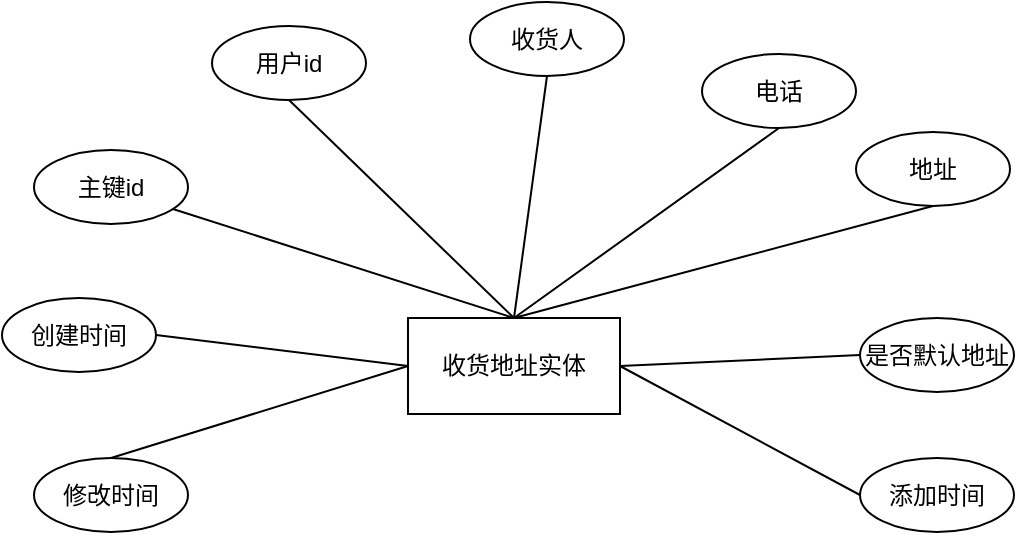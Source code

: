 <mxfile version="26.0.9">
  <diagram name="第 1 页" id="PeYwXXkPtL2VnwWjlEqT">
    <mxGraphModel dx="880" dy="468" grid="0" gridSize="10" guides="1" tooltips="1" connect="1" arrows="1" fold="1" page="1" pageScale="1" pageWidth="827" pageHeight="1169" math="0" shadow="0">
      <root>
        <mxCell id="0" />
        <mxCell id="1" parent="0" />
        <mxCell id="etYMj8kP8cxai1mDXrOa-1" value="收货地址实体" style="rounded=0;whiteSpace=wrap;html=1;" parent="1" vertex="1">
          <mxGeometry x="303" y="220" width="106" height="48" as="geometry" />
        </mxCell>
        <mxCell id="etYMj8kP8cxai1mDXrOa-2" style="rounded=0;orthogonalLoop=1;jettySize=auto;html=1;entryX=0.5;entryY=0;entryDx=0;entryDy=0;endArrow=none;startFill=0;" parent="1" target="etYMj8kP8cxai1mDXrOa-1" edge="1">
          <mxGeometry relative="1" as="geometry">
            <mxPoint x="185.471" y="165.49" as="sourcePoint" />
            <mxPoint x="340.99" y="221.024" as="targetPoint" />
          </mxGeometry>
        </mxCell>
        <mxCell id="etYMj8kP8cxai1mDXrOa-3" value="主键id" style="ellipse;whiteSpace=wrap;html=1;" parent="1" vertex="1">
          <mxGeometry x="116" y="136" width="77" height="37" as="geometry" />
        </mxCell>
        <mxCell id="etYMj8kP8cxai1mDXrOa-4" value="电话" style="ellipse;whiteSpace=wrap;html=1;" parent="1" vertex="1">
          <mxGeometry x="450" y="88" width="77" height="37" as="geometry" />
        </mxCell>
        <mxCell id="etYMj8kP8cxai1mDXrOa-5" value="收货人" style="ellipse;whiteSpace=wrap;html=1;" parent="1" vertex="1">
          <mxGeometry x="334" y="62" width="77" height="37" as="geometry" />
        </mxCell>
        <mxCell id="etYMj8kP8cxai1mDXrOa-6" value="地址" style="ellipse;whiteSpace=wrap;html=1;" parent="1" vertex="1">
          <mxGeometry x="527" y="127" width="77" height="37" as="geometry" />
        </mxCell>
        <mxCell id="etYMj8kP8cxai1mDXrOa-7" value="添加时间" style="ellipse;whiteSpace=wrap;html=1;" parent="1" vertex="1">
          <mxGeometry x="529" y="290" width="77" height="37" as="geometry" />
        </mxCell>
        <mxCell id="etYMj8kP8cxai1mDXrOa-9" value="创建时间" style="ellipse;whiteSpace=wrap;html=1;" parent="1" vertex="1">
          <mxGeometry x="100" y="210" width="77" height="37" as="geometry" />
        </mxCell>
        <mxCell id="etYMj8kP8cxai1mDXrOa-12" style="rounded=0;orthogonalLoop=1;jettySize=auto;html=1;endArrow=none;startFill=0;exitX=0.5;exitY=1;exitDx=0;exitDy=0;entryX=0.5;entryY=0;entryDx=0;entryDy=0;" parent="1" source="etYMj8kP8cxai1mDXrOa-14" target="etYMj8kP8cxai1mDXrOa-1" edge="1">
          <mxGeometry relative="1" as="geometry">
            <mxPoint x="328.5" y="116" as="sourcePoint" />
            <mxPoint x="334" y="218" as="targetPoint" />
          </mxGeometry>
        </mxCell>
        <mxCell id="etYMj8kP8cxai1mDXrOa-13" style="rounded=0;orthogonalLoop=1;jettySize=auto;html=1;entryX=0.5;entryY=0;entryDx=0;entryDy=0;endArrow=none;startFill=0;exitX=0.5;exitY=1;exitDx=0;exitDy=0;" parent="1" source="etYMj8kP8cxai1mDXrOa-5" target="etYMj8kP8cxai1mDXrOa-1" edge="1">
          <mxGeometry relative="1" as="geometry">
            <mxPoint x="339" y="136" as="sourcePoint" />
            <mxPoint x="344" y="238" as="targetPoint" />
          </mxGeometry>
        </mxCell>
        <mxCell id="etYMj8kP8cxai1mDXrOa-14" value="用户id" style="ellipse;whiteSpace=wrap;html=1;" parent="1" vertex="1">
          <mxGeometry x="205" y="74" width="77" height="37" as="geometry" />
        </mxCell>
        <mxCell id="etYMj8kP8cxai1mDXrOa-15" style="rounded=0;orthogonalLoop=1;jettySize=auto;html=1;endArrow=none;startFill=0;exitX=0.5;exitY=1;exitDx=0;exitDy=0;entryX=0.5;entryY=0;entryDx=0;entryDy=0;" parent="1" source="etYMj8kP8cxai1mDXrOa-4" target="etYMj8kP8cxai1mDXrOa-1" edge="1">
          <mxGeometry relative="1" as="geometry">
            <mxPoint x="383" y="109" as="sourcePoint" />
            <mxPoint x="351" y="215" as="targetPoint" />
          </mxGeometry>
        </mxCell>
        <mxCell id="etYMj8kP8cxai1mDXrOa-16" style="rounded=0;orthogonalLoop=1;jettySize=auto;html=1;endArrow=none;startFill=0;exitX=0.5;exitY=1;exitDx=0;exitDy=0;entryX=0.5;entryY=0;entryDx=0;entryDy=0;" parent="1" source="etYMj8kP8cxai1mDXrOa-6" target="etYMj8kP8cxai1mDXrOa-1" edge="1">
          <mxGeometry relative="1" as="geometry">
            <mxPoint x="499" y="135" as="sourcePoint" />
            <mxPoint x="361" y="225" as="targetPoint" />
          </mxGeometry>
        </mxCell>
        <mxCell id="etYMj8kP8cxai1mDXrOa-20" style="rounded=0;orthogonalLoop=1;jettySize=auto;html=1;endArrow=none;startFill=0;entryX=0;entryY=0.5;entryDx=0;entryDy=0;exitX=1;exitY=0.5;exitDx=0;exitDy=0;" parent="1" source="etYMj8kP8cxai1mDXrOa-9" target="etYMj8kP8cxai1mDXrOa-1" edge="1">
          <mxGeometry relative="1" as="geometry">
            <mxPoint x="336" y="334" as="sourcePoint" />
            <mxPoint x="366" y="278" as="targetPoint" />
          </mxGeometry>
        </mxCell>
        <mxCell id="etYMj8kP8cxai1mDXrOa-21" style="rounded=0;orthogonalLoop=1;jettySize=auto;html=1;endArrow=none;startFill=0;entryX=1;entryY=0.5;entryDx=0;entryDy=0;exitX=0;exitY=0.5;exitDx=0;exitDy=0;" parent="1" source="etYMj8kP8cxai1mDXrOa-7" target="etYMj8kP8cxai1mDXrOa-1" edge="1">
          <mxGeometry relative="1" as="geometry">
            <mxPoint x="481" y="325" as="sourcePoint" />
            <mxPoint x="366" y="278" as="targetPoint" />
          </mxGeometry>
        </mxCell>
        <mxCell id="etYMj8kP8cxai1mDXrOa-22" value="是否默认地址" style="ellipse;whiteSpace=wrap;html=1;" parent="1" vertex="1">
          <mxGeometry x="529" y="220" width="77" height="37" as="geometry" />
        </mxCell>
        <mxCell id="etYMj8kP8cxai1mDXrOa-23" style="rounded=0;orthogonalLoop=1;jettySize=auto;html=1;endArrow=none;startFill=0;entryX=1;entryY=0.5;entryDx=0;entryDy=0;exitX=0;exitY=0.5;exitDx=0;exitDy=0;" parent="1" source="etYMj8kP8cxai1mDXrOa-22" target="etYMj8kP8cxai1mDXrOa-1" edge="1">
          <mxGeometry relative="1" as="geometry">
            <mxPoint x="523" y="297" as="sourcePoint" />
            <mxPoint x="419" y="254" as="targetPoint" />
          </mxGeometry>
        </mxCell>
        <mxCell id="etYMj8kP8cxai1mDXrOa-26" value="修改时间" style="ellipse;whiteSpace=wrap;html=1;" parent="1" vertex="1">
          <mxGeometry x="116" y="290" width="77" height="37" as="geometry" />
        </mxCell>
        <mxCell id="etYMj8kP8cxai1mDXrOa-27" style="rounded=0;orthogonalLoop=1;jettySize=auto;html=1;endArrow=none;startFill=0;entryX=0;entryY=0.5;entryDx=0;entryDy=0;exitX=0.5;exitY=0;exitDx=0;exitDy=0;" parent="1" source="etYMj8kP8cxai1mDXrOa-26" target="etYMj8kP8cxai1mDXrOa-1" edge="1">
          <mxGeometry relative="1" as="geometry">
            <mxPoint x="424" y="333" as="sourcePoint" />
            <mxPoint x="366" y="278" as="targetPoint" />
          </mxGeometry>
        </mxCell>
      </root>
    </mxGraphModel>
  </diagram>
</mxfile>
